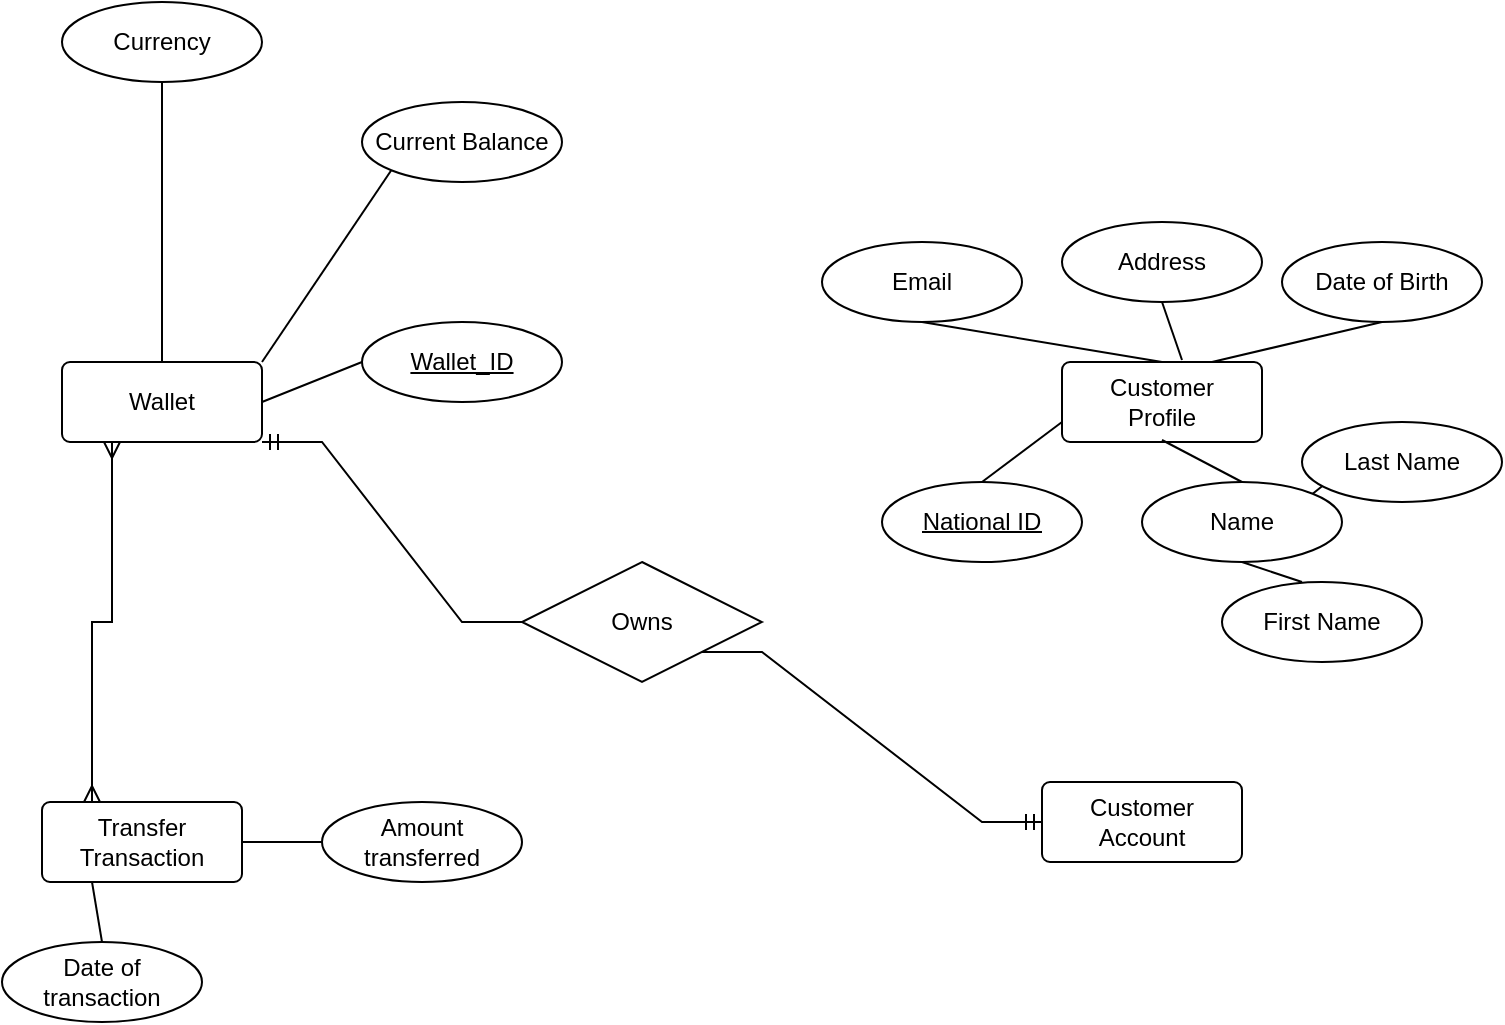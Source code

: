 <mxfile version="24.7.16">
  <diagram id="R2lEEEUBdFMjLlhIrx00" name="Page-1">
    <mxGraphModel dx="1290" dy="565" grid="1" gridSize="10" guides="1" tooltips="1" connect="1" arrows="1" fold="1" page="1" pageScale="1" pageWidth="850" pageHeight="1100" math="0" shadow="0" extFonts="Permanent Marker^https://fonts.googleapis.com/css?family=Permanent+Marker">
      <root>
        <mxCell id="0" />
        <mxCell id="1" parent="0" />
        <mxCell id="F2KtdEp4NuPGQQRKZKPt-2" value="" style="edgeStyle=orthogonalEdgeStyle;rounded=0;orthogonalLoop=1;jettySize=auto;html=1;strokeColor=none;endArrow=none;" parent="1" source="F2KtdEp4NuPGQQRKZKPt-3" target="F2KtdEp4NuPGQQRKZKPt-6" edge="1">
          <mxGeometry relative="1" as="geometry" />
        </mxCell>
        <mxCell id="F2KtdEp4NuPGQQRKZKPt-3" value="Wallet" style="rounded=1;arcSize=10;whiteSpace=wrap;html=1;align=center;" parent="1" vertex="1">
          <mxGeometry x="120" y="210" width="100" height="40" as="geometry" />
        </mxCell>
        <mxCell id="F2KtdEp4NuPGQQRKZKPt-4" value="Currency" style="ellipse;whiteSpace=wrap;html=1;align=center;" parent="1" vertex="1">
          <mxGeometry x="120" y="30" width="100" height="40" as="geometry" />
        </mxCell>
        <mxCell id="F2KtdEp4NuPGQQRKZKPt-5" value="Current Balance" style="ellipse;whiteSpace=wrap;html=1;align=center;" parent="1" vertex="1">
          <mxGeometry x="270" y="80" width="100" height="40" as="geometry" />
        </mxCell>
        <mxCell id="F2KtdEp4NuPGQQRKZKPt-6" value="Wallet_ID" style="ellipse;whiteSpace=wrap;html=1;align=center;fontStyle=4;" parent="1" vertex="1">
          <mxGeometry x="270" y="190" width="100" height="40" as="geometry" />
        </mxCell>
        <mxCell id="F2KtdEp4NuPGQQRKZKPt-7" value="" style="endArrow=none;html=1;rounded=0;exitX=0.5;exitY=0;exitDx=0;exitDy=0;entryX=0.5;entryY=1;entryDx=0;entryDy=0;" parent="1" source="F2KtdEp4NuPGQQRKZKPt-3" target="F2KtdEp4NuPGQQRKZKPt-4" edge="1">
          <mxGeometry relative="1" as="geometry">
            <mxPoint x="70" y="99.5" as="sourcePoint" />
            <mxPoint x="230" y="99.5" as="targetPoint" />
          </mxGeometry>
        </mxCell>
        <mxCell id="MBuhAYIkGiriPWJrQsRO-2" value="" style="endArrow=none;html=1;rounded=0;exitX=1;exitY=0;exitDx=0;exitDy=0;entryX=0;entryY=1;entryDx=0;entryDy=0;" parent="1" source="F2KtdEp4NuPGQQRKZKPt-3" target="F2KtdEp4NuPGQQRKZKPt-5" edge="1">
          <mxGeometry relative="1" as="geometry">
            <mxPoint x="510" y="280" as="sourcePoint" />
            <mxPoint x="670" y="280" as="targetPoint" />
          </mxGeometry>
        </mxCell>
        <mxCell id="MBuhAYIkGiriPWJrQsRO-3" value="" style="endArrow=none;html=1;rounded=0;entryX=0;entryY=0.5;entryDx=0;entryDy=0;exitX=1;exitY=0.5;exitDx=0;exitDy=0;exitPerimeter=0;" parent="1" source="F2KtdEp4NuPGQQRKZKPt-3" target="F2KtdEp4NuPGQQRKZKPt-6" edge="1">
          <mxGeometry relative="1" as="geometry">
            <mxPoint x="230" y="230" as="sourcePoint" />
            <mxPoint x="370" y="230" as="targetPoint" />
          </mxGeometry>
        </mxCell>
        <mxCell id="nOJYXH8r22cCcYCmpwuw-1" value="Customer&lt;div&gt;Prof&lt;span style=&quot;background-color: initial;&quot;&gt;ile&lt;/span&gt;&lt;/div&gt;" style="rounded=1;arcSize=10;whiteSpace=wrap;html=1;align=center;" parent="1" vertex="1">
          <mxGeometry x="620" y="210" width="100" height="40" as="geometry" />
        </mxCell>
        <mxCell id="nOJYXH8r22cCcYCmpwuw-3" value="Customer Account" style="rounded=1;arcSize=10;whiteSpace=wrap;html=1;align=center;" parent="1" vertex="1">
          <mxGeometry x="610" y="420" width="100" height="40" as="geometry" />
        </mxCell>
        <object label="National ID" id="YVMlVOvHzLtNW060m_QN-1">
          <mxCell style="ellipse;whiteSpace=wrap;html=1;align=center;" vertex="1" parent="1">
            <mxGeometry x="530" y="270" width="100" height="40" as="geometry" />
          </mxCell>
        </object>
        <mxCell id="nOJYXH8r22cCcYCmpwuw-6" value="Owns" style="shape=rhombus;perimeter=rhombusPerimeter;whiteSpace=wrap;html=1;align=center;" vertex="1" parent="1">
          <mxGeometry x="350" y="310" width="120" height="60" as="geometry" />
        </mxCell>
        <mxCell id="YVMlVOvHzLtNW060m_QN-2" value="Name" style="ellipse;whiteSpace=wrap;html=1;align=center;" vertex="1" parent="1">
          <mxGeometry x="660" y="270" width="100" height="40" as="geometry" />
        </mxCell>
        <mxCell id="nOJYXH8r22cCcYCmpwuw-7" value="" style="edgeStyle=entityRelationEdgeStyle;fontSize=12;html=1;endArrow=ERmandOne;rounded=0;entryX=0;entryY=0.5;entryDx=0;entryDy=0;exitX=1;exitY=1;exitDx=0;exitDy=0;" edge="1" parent="1" source="nOJYXH8r22cCcYCmpwuw-6" target="nOJYXH8r22cCcYCmpwuw-3">
          <mxGeometry width="100" height="100" relative="1" as="geometry">
            <mxPoint x="380" y="330" as="sourcePoint" />
            <mxPoint x="480" y="230" as="targetPoint" />
          </mxGeometry>
        </mxCell>
        <mxCell id="YVMlVOvHzLtNW060m_QN-3" value="" style="line;strokeWidth=1;rotatable=0;dashed=0;labelPosition=right;align=left;verticalAlign=middle;spacingTop=0;spacingLeft=6;points=[];portConstraint=eastwest;" vertex="1" parent="1">
          <mxGeometry x="550" y="290" width="60" height="10" as="geometry" />
        </mxCell>
        <mxCell id="nOJYXH8r22cCcYCmpwuw-9" value="Transfer Transaction" style="rounded=1;arcSize=10;whiteSpace=wrap;html=1;align=center;" vertex="1" parent="1">
          <mxGeometry x="110" y="430" width="100" height="40" as="geometry" />
        </mxCell>
        <mxCell id="YVMlVOvHzLtNW060m_QN-7" value="" style="endArrow=none;html=1;rounded=0;entryX=0.5;entryY=0;entryDx=0;entryDy=0;exitX=0.5;exitY=1;exitDx=0;exitDy=0;" edge="1" parent="1" source="YVMlVOvHzLtNW060m_QN-10" target="nOJYXH8r22cCcYCmpwuw-1">
          <mxGeometry relative="1" as="geometry">
            <mxPoint x="600" y="180" as="sourcePoint" />
            <mxPoint x="780" y="179.5" as="targetPoint" />
          </mxGeometry>
        </mxCell>
        <mxCell id="nOJYXH8r22cCcYCmpwuw-10" value="" style="edgeStyle=entityRelationEdgeStyle;fontSize=12;html=1;endArrow=ERmandOne;rounded=0;entryX=1;entryY=1;entryDx=0;entryDy=0;exitX=0;exitY=0.5;exitDx=0;exitDy=0;" edge="1" parent="1" source="nOJYXH8r22cCcYCmpwuw-6" target="F2KtdEp4NuPGQQRKZKPt-3">
          <mxGeometry width="100" height="100" relative="1" as="geometry">
            <mxPoint x="380" y="330" as="sourcePoint" />
            <mxPoint x="480" y="230" as="targetPoint" />
          </mxGeometry>
        </mxCell>
        <mxCell id="YVMlVOvHzLtNW060m_QN-8" value="" style="endArrow=none;html=1;rounded=0;exitX=0;exitY=0.75;exitDx=0;exitDy=0;" edge="1" parent="1" source="nOJYXH8r22cCcYCmpwuw-1">
          <mxGeometry relative="1" as="geometry">
            <mxPoint x="420" y="270" as="sourcePoint" />
            <mxPoint x="580" y="270" as="targetPoint" />
          </mxGeometry>
        </mxCell>
        <mxCell id="nOJYXH8r22cCcYCmpwuw-12" value="" style="edgeStyle=elbowEdgeStyle;fontSize=12;html=1;endArrow=ERmany;startArrow=ERmany;rounded=0;elbow=vertical;exitX=0.25;exitY=0;exitDx=0;exitDy=0;entryX=0.25;entryY=1;entryDx=0;entryDy=0;" edge="1" parent="1" source="nOJYXH8r22cCcYCmpwuw-9" target="F2KtdEp4NuPGQQRKZKPt-3">
          <mxGeometry width="100" height="100" relative="1" as="geometry">
            <mxPoint x="50" y="410" as="sourcePoint" />
            <mxPoint x="120" y="230" as="targetPoint" />
          </mxGeometry>
        </mxCell>
        <mxCell id="YVMlVOvHzLtNW060m_QN-10" value="Email" style="ellipse;whiteSpace=wrap;html=1;align=center;" vertex="1" parent="1">
          <mxGeometry x="500" y="150" width="100" height="40" as="geometry" />
        </mxCell>
        <mxCell id="nOJYXH8r22cCcYCmpwuw-13" value="Amount transferred" style="ellipse;whiteSpace=wrap;html=1;align=center;" vertex="1" parent="1">
          <mxGeometry x="250" y="430" width="100" height="40" as="geometry" />
        </mxCell>
        <mxCell id="YVMlVOvHzLtNW060m_QN-14" value="" style="endArrow=none;html=1;rounded=0;entryX=0.5;entryY=0;entryDx=0;entryDy=0;exitX=1;exitY=0;exitDx=0;exitDy=0;" edge="1" parent="1" source="YVMlVOvHzLtNW060m_QN-2" target="YVMlVOvHzLtNW060m_QN-17">
          <mxGeometry relative="1" as="geometry">
            <mxPoint x="720" y="220" as="sourcePoint" />
            <mxPoint x="790" y="240" as="targetPoint" />
          </mxGeometry>
        </mxCell>
        <mxCell id="nOJYXH8r22cCcYCmpwuw-14" value="" style="endArrow=none;html=1;rounded=0;" edge="1" parent="1">
          <mxGeometry relative="1" as="geometry">
            <mxPoint x="210" y="450" as="sourcePoint" />
            <mxPoint x="250" y="450" as="targetPoint" />
          </mxGeometry>
        </mxCell>
        <mxCell id="YVMlVOvHzLtNW060m_QN-15" value="" style="endArrow=none;html=1;rounded=0;entryX=0.5;entryY=0;entryDx=0;entryDy=0;" edge="1" parent="1" target="YVMlVOvHzLtNW060m_QN-2">
          <mxGeometry relative="1" as="geometry">
            <mxPoint x="670" y="249" as="sourcePoint" />
            <mxPoint x="830" y="249" as="targetPoint" />
          </mxGeometry>
        </mxCell>
        <mxCell id="nOJYXH8r22cCcYCmpwuw-15" value="Date of transaction" style="ellipse;whiteSpace=wrap;html=1;align=center;" vertex="1" parent="1">
          <mxGeometry x="90" y="500" width="100" height="40" as="geometry" />
        </mxCell>
        <mxCell id="YVMlVOvHzLtNW060m_QN-17" value="Last Name" style="ellipse;whiteSpace=wrap;html=1;align=center;" vertex="1" parent="1">
          <mxGeometry x="740" y="240" width="100" height="40" as="geometry" />
        </mxCell>
        <mxCell id="nOJYXH8r22cCcYCmpwuw-16" value="" style="endArrow=none;html=1;rounded=0;exitX=0.25;exitY=1;exitDx=0;exitDy=0;entryX=0.5;entryY=0;entryDx=0;entryDy=0;" edge="1" parent="1" source="nOJYXH8r22cCcYCmpwuw-9" target="nOJYXH8r22cCcYCmpwuw-15">
          <mxGeometry relative="1" as="geometry">
            <mxPoint x="110" y="530" as="sourcePoint" />
            <mxPoint x="150" y="530" as="targetPoint" />
          </mxGeometry>
        </mxCell>
        <mxCell id="YVMlVOvHzLtNW060m_QN-18" value="Address" style="ellipse;whiteSpace=wrap;html=1;align=center;" vertex="1" parent="1">
          <mxGeometry x="620" y="140" width="100" height="40" as="geometry" />
        </mxCell>
        <mxCell id="YVMlVOvHzLtNW060m_QN-19" value="Date of Birth" style="ellipse;whiteSpace=wrap;html=1;align=center;" vertex="1" parent="1">
          <mxGeometry x="730" y="150" width="100" height="40" as="geometry" />
        </mxCell>
        <mxCell id="YVMlVOvHzLtNW060m_QN-20" value="" style="endArrow=none;html=1;rounded=0;fontFamily=Helvetica;fontSize=12;fontColor=default;fontStyle=4;exitX=0.5;exitY=1;exitDx=0;exitDy=0;" edge="1" parent="1" source="YVMlVOvHzLtNW060m_QN-18">
          <mxGeometry relative="1" as="geometry">
            <mxPoint x="520" y="209" as="sourcePoint" />
            <mxPoint x="680" y="209" as="targetPoint" />
          </mxGeometry>
        </mxCell>
        <mxCell id="YVMlVOvHzLtNW060m_QN-21" value="" style="endArrow=none;html=1;rounded=0;fontFamily=Helvetica;fontSize=12;fontColor=default;fontStyle=4;entryX=0.5;entryY=1;entryDx=0;entryDy=0;exitX=0.75;exitY=0;exitDx=0;exitDy=0;" edge="1" parent="1" source="nOJYXH8r22cCcYCmpwuw-1" target="YVMlVOvHzLtNW060m_QN-19">
          <mxGeometry relative="1" as="geometry">
            <mxPoint x="680" y="209" as="sourcePoint" />
            <mxPoint x="840" y="209" as="targetPoint" />
          </mxGeometry>
        </mxCell>
        <mxCell id="YVMlVOvHzLtNW060m_QN-22" value="First Name" style="ellipse;whiteSpace=wrap;html=1;align=center;" vertex="1" parent="1">
          <mxGeometry x="700" y="320" width="100" height="40" as="geometry" />
        </mxCell>
        <mxCell id="YVMlVOvHzLtNW060m_QN-23" value="" style="endArrow=none;html=1;rounded=0;fontFamily=Helvetica;fontSize=12;fontColor=default;fontStyle=4;exitX=0.5;exitY=1;exitDx=0;exitDy=0;" edge="1" parent="1" source="YVMlVOvHzLtNW060m_QN-2">
          <mxGeometry relative="1" as="geometry">
            <mxPoint x="580" y="320" as="sourcePoint" />
            <mxPoint x="740" y="320" as="targetPoint" />
          </mxGeometry>
        </mxCell>
      </root>
    </mxGraphModel>
  </diagram>
</mxfile>
